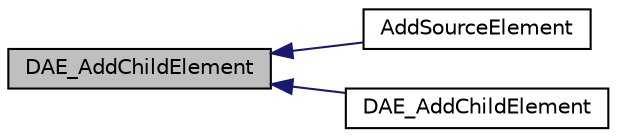 digraph "DAE_AddChildElement"
{
  edge [fontname="Helvetica",fontsize="10",labelfontname="Helvetica",labelfontsize="10"];
  node [fontname="Helvetica",fontsize="10",shape=record];
  rankdir="LR";
  Node16 [label="DAE_AddChildElement",height=0.2,width=0.4,color="black", fillcolor="grey75", style="filled", fontcolor="black"];
  Node16 -> Node17 [dir="back",color="midnightblue",fontsize="10",style="solid",fontname="Helvetica"];
  Node17 [label="AddSourceElement",height=0.2,width=0.4,color="black", fillcolor="white", style="filled",URL="$fbxcolladaelement_8h.html#a0b2bfa0261f7e12aa46598f5b3042b77"];
  Node16 -> Node18 [dir="back",color="midnightblue",fontsize="10",style="solid",fontname="Helvetica"];
  Node18 [label="DAE_AddChildElement",height=0.2,width=0.4,color="black", fillcolor="white", style="filled",URL="$fbxcolladautils_8h.html#a4b29f44c7acba598604fba3de1bcea86"];
}
